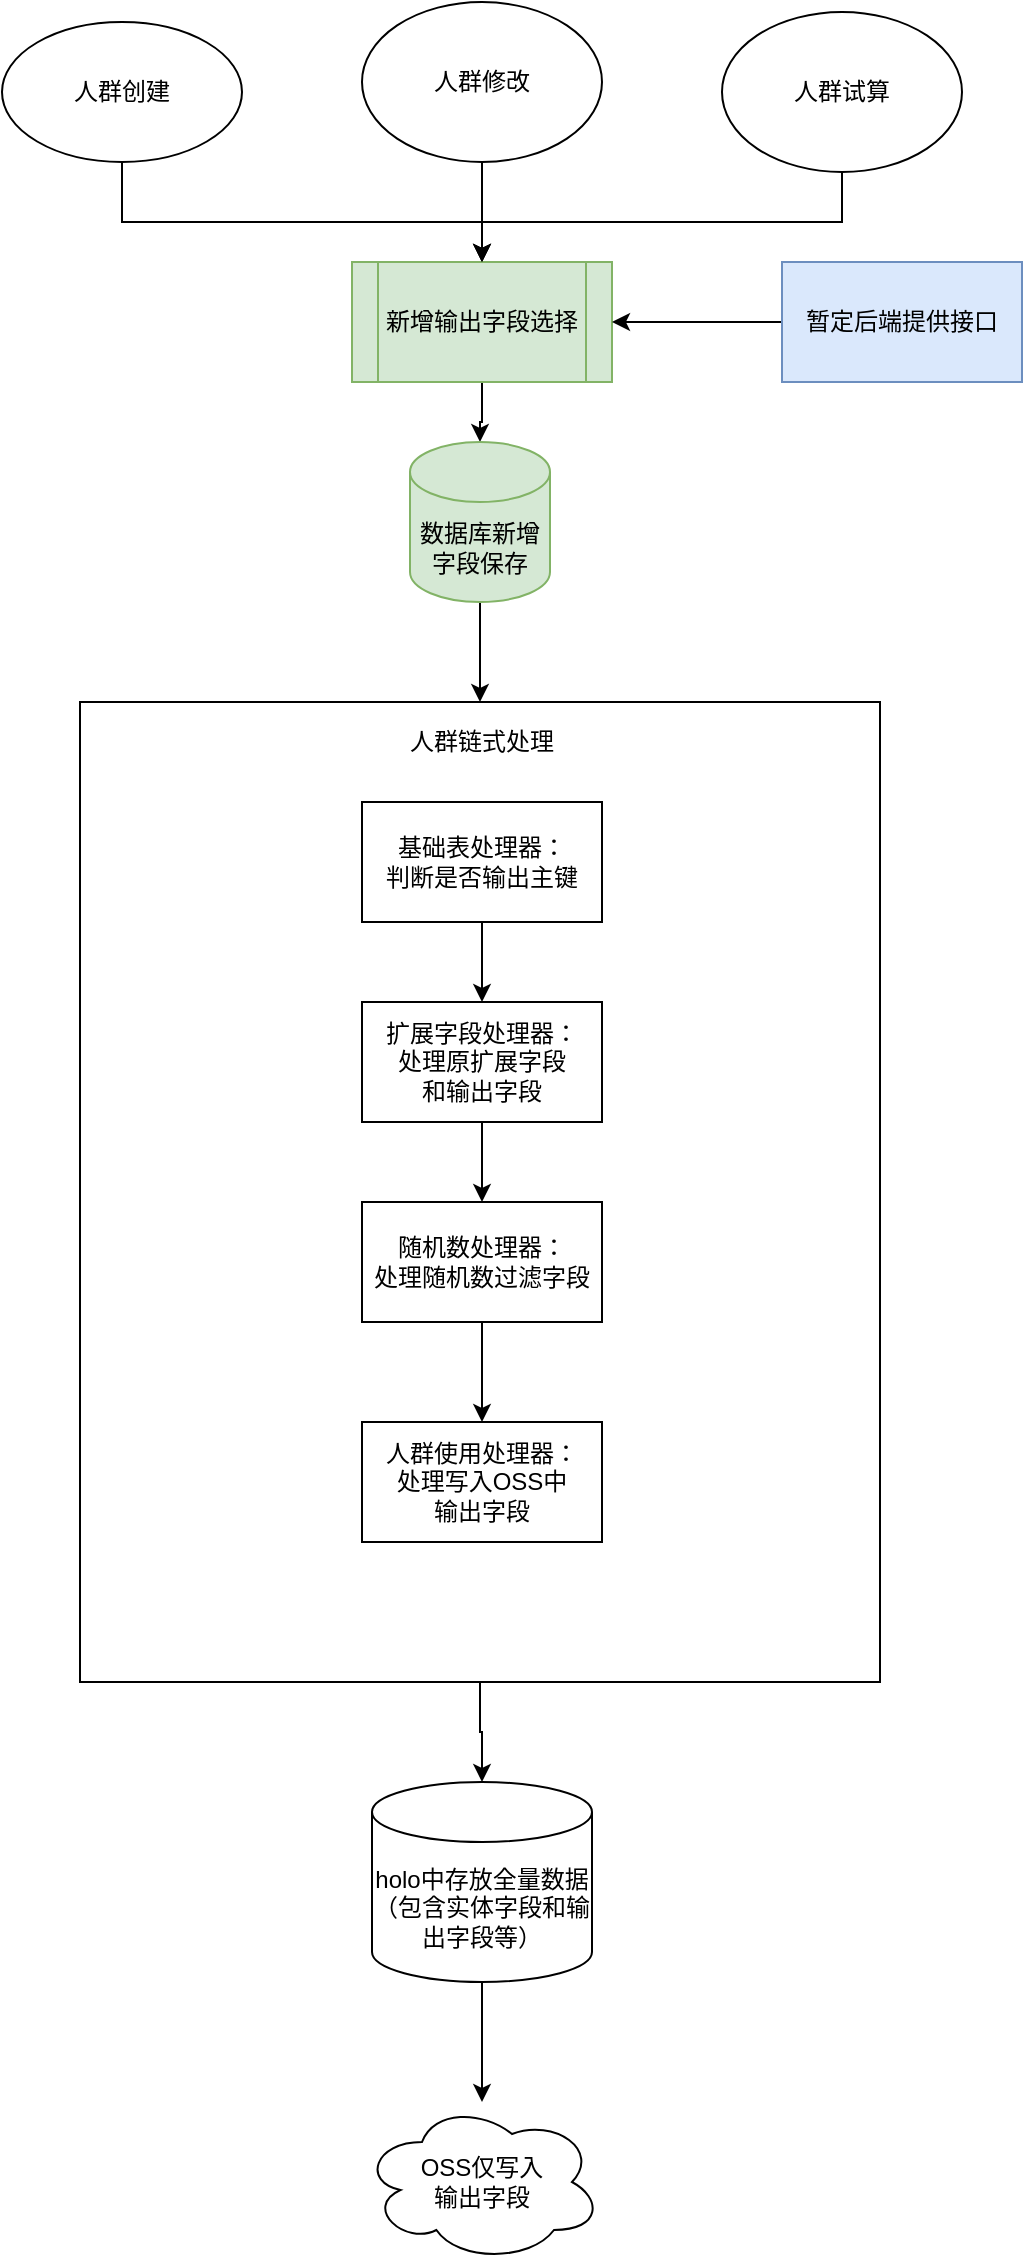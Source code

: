 <mxfile version="28.0.7">
  <diagram name="第 1 页" id="dNE7bsFuqDS4QT3SGKGQ">
    <mxGraphModel dx="1018" dy="655" grid="1" gridSize="10" guides="1" tooltips="1" connect="1" arrows="1" fold="1" page="1" pageScale="1" pageWidth="827" pageHeight="1169" math="0" shadow="0">
      <root>
        <mxCell id="0" />
        <mxCell id="1" parent="0" />
        <mxCell id="phLCAleKNdKECWSzhlN1-3" value="" style="edgeStyle=orthogonalEdgeStyle;rounded=0;orthogonalLoop=1;jettySize=auto;html=1;" parent="1" source="phLCAleKNdKECWSzhlN1-1" target="phLCAleKNdKECWSzhlN1-2" edge="1">
          <mxGeometry relative="1" as="geometry">
            <Array as="points">
              <mxPoint x="200" y="120" />
              <mxPoint x="380" y="120" />
            </Array>
          </mxGeometry>
        </mxCell>
        <mxCell id="phLCAleKNdKECWSzhlN1-1" value="人群创建" style="ellipse;whiteSpace=wrap;html=1;" parent="1" vertex="1">
          <mxGeometry x="140" y="20" width="120" height="70" as="geometry" />
        </mxCell>
        <mxCell id="o61bZkSr8tZisU5YXVaz-2" value="" style="edgeStyle=orthogonalEdgeStyle;rounded=0;orthogonalLoop=1;jettySize=auto;html=1;fontFamily=Helvetica;fontSize=12;fontColor=default;" edge="1" parent="1" source="phLCAleKNdKECWSzhlN1-2" target="o61bZkSr8tZisU5YXVaz-7">
          <mxGeometry relative="1" as="geometry">
            <mxPoint x="380" y="260" as="targetPoint" />
          </mxGeometry>
        </mxCell>
        <mxCell id="phLCAleKNdKECWSzhlN1-2" value="新增输出字段选择" style="shape=process;whiteSpace=wrap;html=1;backgroundOutline=1;fillColor=#d5e8d4;strokeColor=#82b366;" parent="1" vertex="1">
          <mxGeometry x="315" y="140" width="130" height="60" as="geometry" />
        </mxCell>
        <mxCell id="o61bZkSr8tZisU5YXVaz-4" value="" style="edgeStyle=orthogonalEdgeStyle;rounded=0;orthogonalLoop=1;jettySize=auto;html=1;fontFamily=Helvetica;fontSize=12;fontColor=default;" edge="1" parent="1" source="o61bZkSr8tZisU5YXVaz-7" target="o61bZkSr8tZisU5YXVaz-3">
          <mxGeometry relative="1" as="geometry">
            <mxPoint x="380" y="320" as="sourcePoint" />
          </mxGeometry>
        </mxCell>
        <mxCell id="o61bZkSr8tZisU5YXVaz-19" value="" style="edgeStyle=orthogonalEdgeStyle;rounded=0;orthogonalLoop=1;jettySize=auto;html=1;fontFamily=Helvetica;fontSize=12;fontColor=default;" edge="1" parent="1" source="o61bZkSr8tZisU5YXVaz-3" target="o61bZkSr8tZisU5YXVaz-18">
          <mxGeometry relative="1" as="geometry" />
        </mxCell>
        <mxCell id="o61bZkSr8tZisU5YXVaz-3" value="" style="whiteSpace=wrap;html=1;" vertex="1" parent="1">
          <mxGeometry x="179" y="360" width="400" height="490" as="geometry" />
        </mxCell>
        <mxCell id="o61bZkSr8tZisU5YXVaz-5" value="人群链式处理" style="text;html=1;align=center;verticalAlign=middle;whiteSpace=wrap;rounded=0;fontFamily=Helvetica;fontSize=12;fontColor=default;" vertex="1" parent="1">
          <mxGeometry x="335" y="370" width="90" height="20" as="geometry" />
        </mxCell>
        <mxCell id="o61bZkSr8tZisU5YXVaz-9" value="" style="edgeStyle=orthogonalEdgeStyle;rounded=0;orthogonalLoop=1;jettySize=auto;html=1;fontFamily=Helvetica;fontSize=12;fontColor=default;" edge="1" parent="1" source="o61bZkSr8tZisU5YXVaz-6" target="o61bZkSr8tZisU5YXVaz-8">
          <mxGeometry relative="1" as="geometry" />
        </mxCell>
        <mxCell id="o61bZkSr8tZisU5YXVaz-6" value="基础表处理器：&lt;div&gt;判断是否输出主键&lt;/div&gt;" style="rounded=0;whiteSpace=wrap;html=1;strokeColor=default;align=center;verticalAlign=middle;fontFamily=Helvetica;fontSize=12;fontColor=default;fillColor=default;" vertex="1" parent="1">
          <mxGeometry x="320" y="410" width="120" height="60" as="geometry" />
        </mxCell>
        <mxCell id="o61bZkSr8tZisU5YXVaz-7" value="数据库新增字段保存" style="shape=cylinder3;whiteSpace=wrap;html=1;boundedLbl=1;backgroundOutline=1;size=15;strokeColor=#82b366;align=center;verticalAlign=middle;fontFamily=Helvetica;fontSize=12;fillColor=#d5e8d4;" vertex="1" parent="1">
          <mxGeometry x="344" y="230" width="70" height="80" as="geometry" />
        </mxCell>
        <mxCell id="o61bZkSr8tZisU5YXVaz-12" value="" style="edgeStyle=orthogonalEdgeStyle;rounded=0;orthogonalLoop=1;jettySize=auto;html=1;fontFamily=Helvetica;fontSize=12;fontColor=default;" edge="1" parent="1" source="o61bZkSr8tZisU5YXVaz-8" target="o61bZkSr8tZisU5YXVaz-11">
          <mxGeometry relative="1" as="geometry" />
        </mxCell>
        <mxCell id="o61bZkSr8tZisU5YXVaz-8" value="扩展字段处理器：&lt;div&gt;处理原扩展字段&lt;/div&gt;&lt;div&gt;和输出字段&lt;/div&gt;" style="whiteSpace=wrap;html=1;rounded=0;" vertex="1" parent="1">
          <mxGeometry x="320" y="510" width="120" height="60" as="geometry" />
        </mxCell>
        <mxCell id="o61bZkSr8tZisU5YXVaz-17" value="" style="edgeStyle=orthogonalEdgeStyle;rounded=0;orthogonalLoop=1;jettySize=auto;html=1;fontFamily=Helvetica;fontSize=12;fontColor=default;" edge="1" parent="1" source="o61bZkSr8tZisU5YXVaz-11" target="o61bZkSr8tZisU5YXVaz-16">
          <mxGeometry relative="1" as="geometry" />
        </mxCell>
        <mxCell id="o61bZkSr8tZisU5YXVaz-11" value="随机数处理器：&lt;div&gt;处理随机数过滤字段&lt;/div&gt;" style="whiteSpace=wrap;html=1;rounded=0;" vertex="1" parent="1">
          <mxGeometry x="320" y="610" width="120" height="60" as="geometry" />
        </mxCell>
        <mxCell id="o61bZkSr8tZisU5YXVaz-27" value="" style="edgeStyle=orthogonalEdgeStyle;rounded=0;orthogonalLoop=1;jettySize=auto;html=1;fontFamily=Helvetica;fontSize=12;fontColor=default;" edge="1" parent="1" source="o61bZkSr8tZisU5YXVaz-13" target="phLCAleKNdKECWSzhlN1-2">
          <mxGeometry relative="1" as="geometry" />
        </mxCell>
        <mxCell id="o61bZkSr8tZisU5YXVaz-13" value="暂定后端提供接口" style="rounded=0;whiteSpace=wrap;html=1;strokeColor=#6c8ebf;align=center;verticalAlign=middle;fontFamily=Helvetica;fontSize=12;fillColor=#dae8fc;" vertex="1" parent="1">
          <mxGeometry x="530" y="140" width="120" height="60" as="geometry" />
        </mxCell>
        <mxCell id="o61bZkSr8tZisU5YXVaz-16" value="人群使用处理器：&lt;div&gt;处理写入OSS中&lt;/div&gt;&lt;div&gt;输出字段&lt;/div&gt;" style="whiteSpace=wrap;html=1;rounded=0;" vertex="1" parent="1">
          <mxGeometry x="320" y="720" width="120" height="60" as="geometry" />
        </mxCell>
        <mxCell id="o61bZkSr8tZisU5YXVaz-21" value="" style="edgeStyle=orthogonalEdgeStyle;rounded=0;orthogonalLoop=1;jettySize=auto;html=1;fontFamily=Helvetica;fontSize=12;fontColor=default;" edge="1" parent="1" source="o61bZkSr8tZisU5YXVaz-18" target="o61bZkSr8tZisU5YXVaz-20">
          <mxGeometry relative="1" as="geometry" />
        </mxCell>
        <mxCell id="o61bZkSr8tZisU5YXVaz-18" value="holo中存放全量数据&lt;div&gt;（包含实体字段和输出字段等）&lt;/div&gt;" style="shape=cylinder3;whiteSpace=wrap;html=1;boundedLbl=1;backgroundOutline=1;size=15;strokeColor=default;align=center;verticalAlign=middle;fontFamily=Helvetica;fontSize=12;fontColor=default;fillColor=default;" vertex="1" parent="1">
          <mxGeometry x="325" y="900" width="110" height="100" as="geometry" />
        </mxCell>
        <mxCell id="o61bZkSr8tZisU5YXVaz-20" value="OSS仅写入&lt;div&gt;输出字段&lt;/div&gt;" style="ellipse;shape=cloud;whiteSpace=wrap;html=1;" vertex="1" parent="1">
          <mxGeometry x="320" y="1060" width="120" height="80" as="geometry" />
        </mxCell>
        <mxCell id="o61bZkSr8tZisU5YXVaz-24" style="edgeStyle=orthogonalEdgeStyle;rounded=0;orthogonalLoop=1;jettySize=auto;html=1;entryX=0.5;entryY=0;entryDx=0;entryDy=0;fontFamily=Helvetica;fontSize=12;fontColor=default;" edge="1" parent="1" source="o61bZkSr8tZisU5YXVaz-23" target="phLCAleKNdKECWSzhlN1-2">
          <mxGeometry relative="1" as="geometry" />
        </mxCell>
        <mxCell id="o61bZkSr8tZisU5YXVaz-23" value="人群修改" style="ellipse;whiteSpace=wrap;html=1;strokeColor=default;align=center;verticalAlign=middle;fontFamily=Helvetica;fontSize=12;fontColor=default;fillColor=default;" vertex="1" parent="1">
          <mxGeometry x="320" y="10" width="120" height="80" as="geometry" />
        </mxCell>
        <mxCell id="o61bZkSr8tZisU5YXVaz-26" style="edgeStyle=orthogonalEdgeStyle;rounded=0;orthogonalLoop=1;jettySize=auto;html=1;fontFamily=Helvetica;fontSize=12;fontColor=default;" edge="1" parent="1" source="o61bZkSr8tZisU5YXVaz-25" target="phLCAleKNdKECWSzhlN1-2">
          <mxGeometry relative="1" as="geometry">
            <Array as="points">
              <mxPoint x="560" y="120" />
              <mxPoint x="380" y="120" />
            </Array>
          </mxGeometry>
        </mxCell>
        <mxCell id="o61bZkSr8tZisU5YXVaz-25" value="人群试算" style="ellipse;whiteSpace=wrap;html=1;strokeColor=default;align=center;verticalAlign=middle;fontFamily=Helvetica;fontSize=12;fontColor=default;fillColor=default;" vertex="1" parent="1">
          <mxGeometry x="500" y="15" width="120" height="80" as="geometry" />
        </mxCell>
      </root>
    </mxGraphModel>
  </diagram>
</mxfile>
